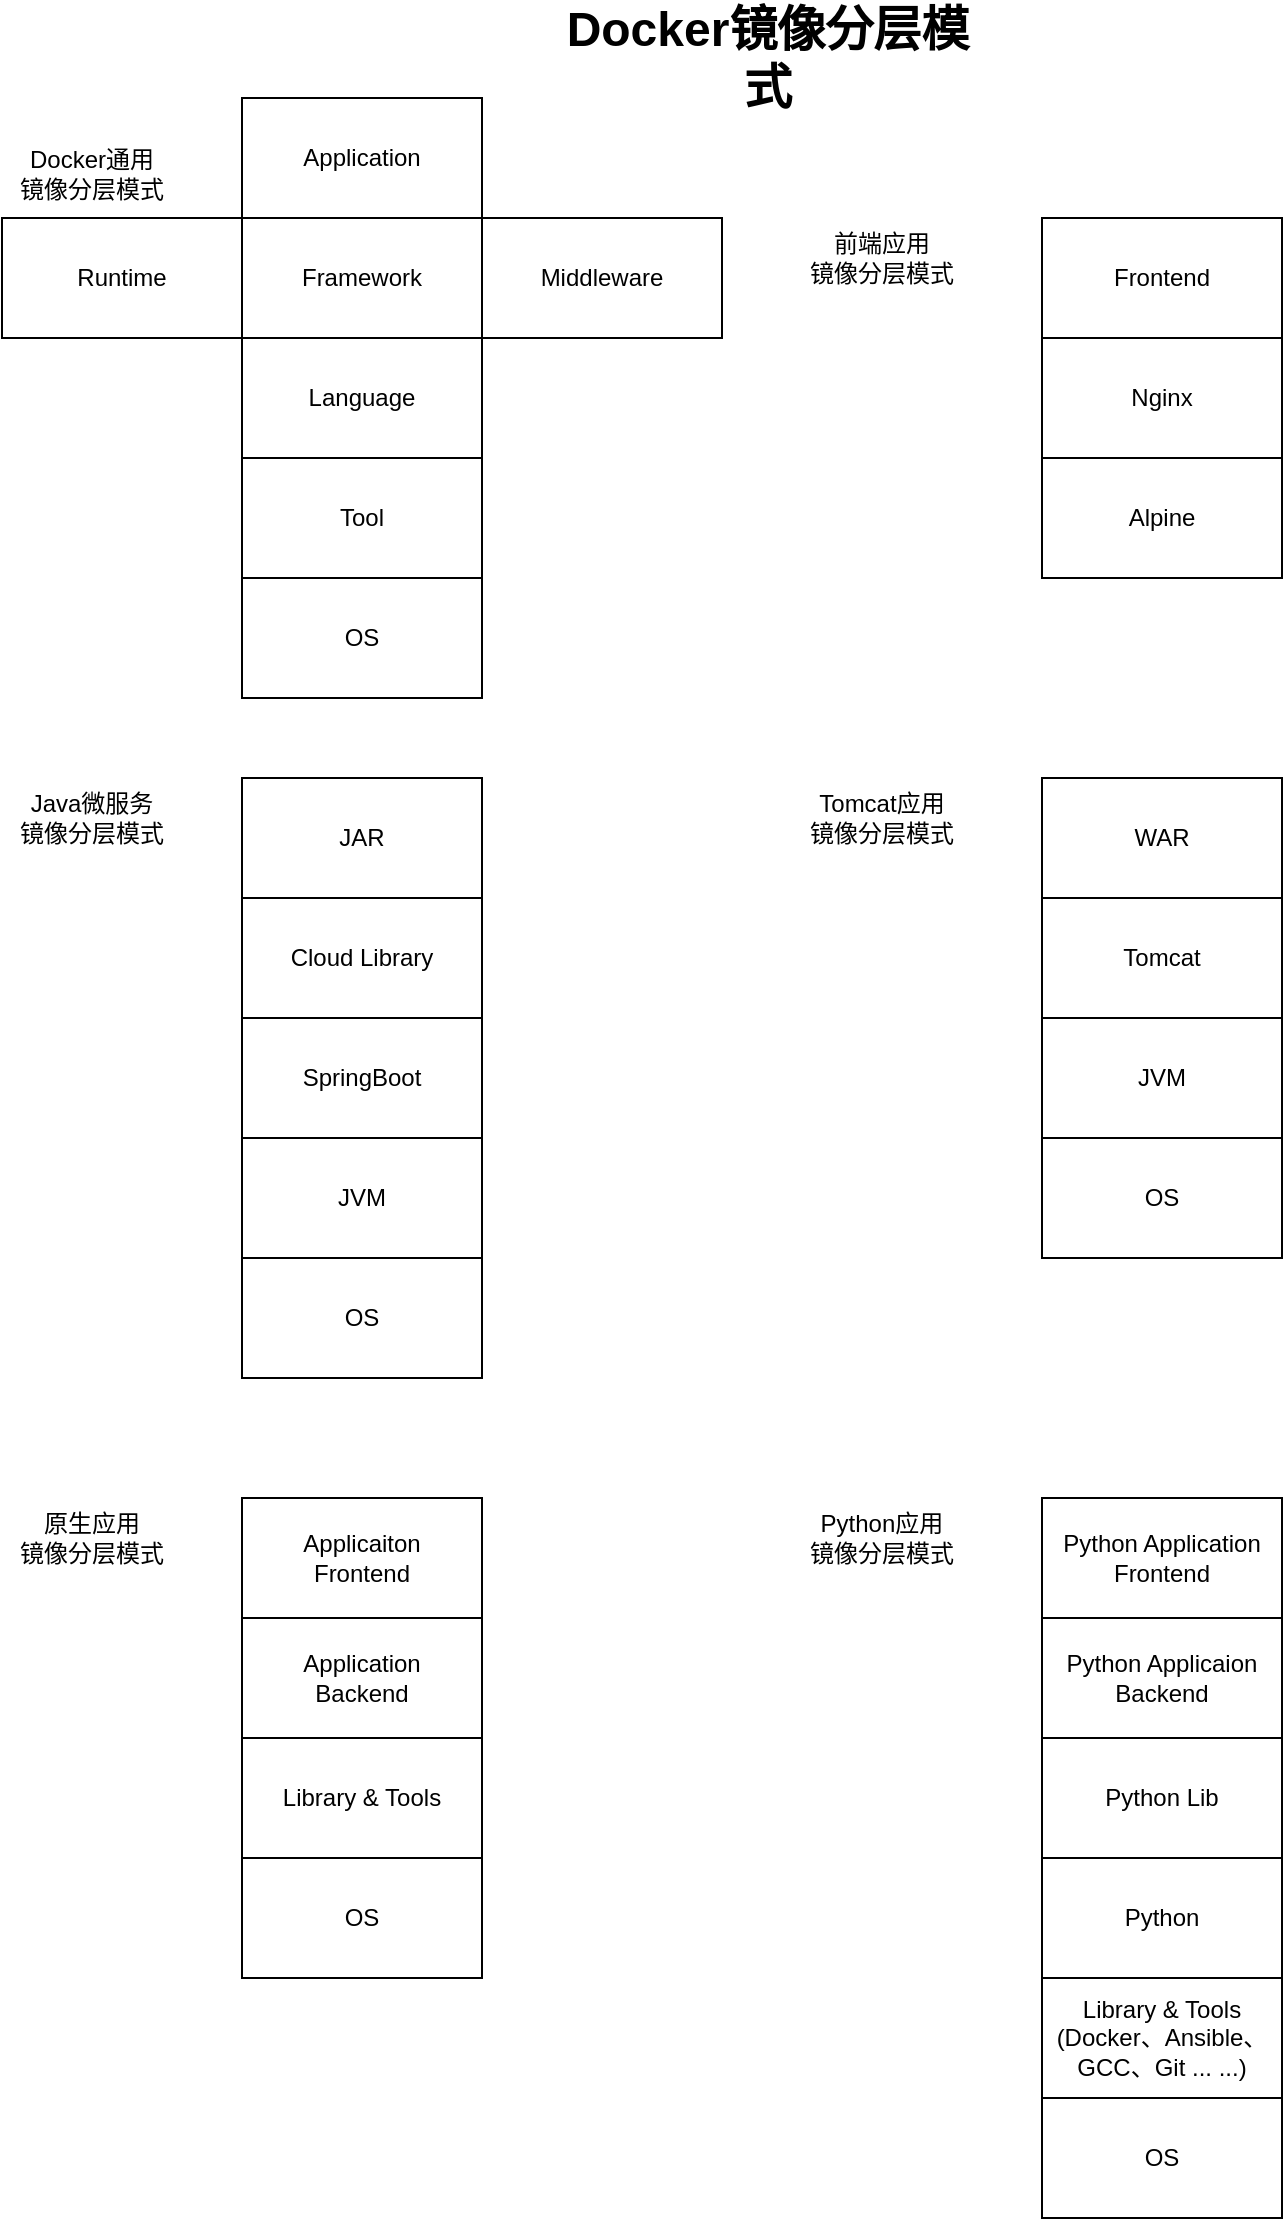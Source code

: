 <mxfile version="12.8.1" type="device"><diagram id="JvpuHZZRRwBAxqdjc421" name="Page-1"><mxGraphModel dx="1037" dy="763" grid="1" gridSize="10" guides="1" tooltips="1" connect="1" arrows="1" fold="1" page="1" pageScale="1" pageWidth="827" pageHeight="1169" math="0" shadow="0"><root><mxCell id="0"/><mxCell id="1" parent="0"/><mxCell id="VhGBrKFccaI3YiUb_jrI-1" value="OS" style="rounded=0;whiteSpace=wrap;html=1;" vertex="1" parent="1"><mxGeometry x="160" y="300" width="120" height="60" as="geometry"/></mxCell><mxCell id="VhGBrKFccaI3YiUb_jrI-2" value="Tool" style="rounded=0;whiteSpace=wrap;html=1;" vertex="1" parent="1"><mxGeometry x="160" y="240" width="120" height="60" as="geometry"/></mxCell><mxCell id="VhGBrKFccaI3YiUb_jrI-3" value="Language" style="rounded=0;whiteSpace=wrap;html=1;" vertex="1" parent="1"><mxGeometry x="160" y="180" width="120" height="60" as="geometry"/></mxCell><mxCell id="VhGBrKFccaI3YiUb_jrI-4" value="Framework" style="rounded=0;whiteSpace=wrap;html=1;" vertex="1" parent="1"><mxGeometry x="160" y="120" width="120" height="60" as="geometry"/></mxCell><mxCell id="VhGBrKFccaI3YiUb_jrI-5" value="Runtime" style="rounded=0;whiteSpace=wrap;html=1;" vertex="1" parent="1"><mxGeometry x="40" y="120" width="120" height="60" as="geometry"/></mxCell><mxCell id="VhGBrKFccaI3YiUb_jrI-6" value="Application&lt;br&gt;Backend" style="rounded=0;whiteSpace=wrap;html=1;" vertex="1" parent="1"><mxGeometry x="160" y="820" width="120" height="60" as="geometry"/></mxCell><mxCell id="VhGBrKFccaI3YiUb_jrI-7" value="Python" style="rounded=0;whiteSpace=wrap;html=1;" vertex="1" parent="1"><mxGeometry x="560" y="940" width="120" height="60" as="geometry"/></mxCell><mxCell id="VhGBrKFccaI3YiUb_jrI-8" value="Library &amp;amp; Tools&lt;br&gt;&lt;div&gt;(Docker、Ansible、&lt;/div&gt;&lt;div&gt;GCC、Git ... ...)&lt;/div&gt;" style="rounded=0;whiteSpace=wrap;html=1;" vertex="1" parent="1"><mxGeometry x="560" y="1000" width="120" height="60" as="geometry"/></mxCell><mxCell id="VhGBrKFccaI3YiUb_jrI-10" value="Application" style="rounded=0;whiteSpace=wrap;html=1;" vertex="1" parent="1"><mxGeometry x="160" y="60" width="120" height="60" as="geometry"/></mxCell><mxCell id="VhGBrKFccaI3YiUb_jrI-11" value="Middleware" style="rounded=0;whiteSpace=wrap;html=1;" vertex="1" parent="1"><mxGeometry x="280" y="120" width="120" height="60" as="geometry"/></mxCell><mxCell id="VhGBrKFccaI3YiUb_jrI-12" value="Applicaiton&lt;br&gt;Frontend" style="rounded=0;whiteSpace=wrap;html=1;" vertex="1" parent="1"><mxGeometry x="160" y="760" width="120" height="60" as="geometry"/></mxCell><mxCell id="VhGBrKFccaI3YiUb_jrI-13" value="Docker通用&lt;br&gt;镜像分层模式" style="text;html=1;strokeColor=none;fillColor=none;align=center;verticalAlign=middle;whiteSpace=wrap;rounded=0;" vertex="1" parent="1"><mxGeometry x="40" y="80" width="90" height="35" as="geometry"/></mxCell><mxCell id="VhGBrKFccaI3YiUb_jrI-15" value="OS" style="rounded=0;whiteSpace=wrap;html=1;" vertex="1" parent="1"><mxGeometry x="160" y="640" width="120" height="60" as="geometry"/></mxCell><mxCell id="VhGBrKFccaI3YiUb_jrI-16" value="JVM" style="rounded=0;whiteSpace=wrap;html=1;" vertex="1" parent="1"><mxGeometry x="160" y="580" width="120" height="60" as="geometry"/></mxCell><mxCell id="VhGBrKFccaI3YiUb_jrI-17" value="SpringBoot" style="rounded=0;whiteSpace=wrap;html=1;" vertex="1" parent="1"><mxGeometry x="160" y="520" width="120" height="60" as="geometry"/></mxCell><mxCell id="VhGBrKFccaI3YiUb_jrI-18" value="Cloud Library" style="rounded=0;whiteSpace=wrap;html=1;" vertex="1" parent="1"><mxGeometry x="160" y="460" width="120" height="60" as="geometry"/></mxCell><mxCell id="VhGBrKFccaI3YiUb_jrI-19" value="JAR" style="rounded=0;whiteSpace=wrap;html=1;" vertex="1" parent="1"><mxGeometry x="160" y="400" width="120" height="60" as="geometry"/></mxCell><mxCell id="VhGBrKFccaI3YiUb_jrI-20" value="Java微服务&lt;br&gt;镜像分层模式" style="text;html=1;strokeColor=none;fillColor=none;align=center;verticalAlign=middle;whiteSpace=wrap;rounded=0;" vertex="1" parent="1"><mxGeometry x="40" y="400" width="90" height="40" as="geometry"/></mxCell><mxCell id="VhGBrKFccaI3YiUb_jrI-21" value="OS" style="rounded=0;whiteSpace=wrap;html=1;" vertex="1" parent="1"><mxGeometry x="560" y="1060" width="120" height="60" as="geometry"/></mxCell><mxCell id="VhGBrKFccaI3YiUb_jrI-22" value="Python Lib" style="rounded=0;whiteSpace=wrap;html=1;" vertex="1" parent="1"><mxGeometry x="560" y="880" width="120" height="60" as="geometry"/></mxCell><mxCell id="VhGBrKFccaI3YiUb_jrI-23" value="Python Applicaion&lt;br&gt;Backend" style="rounded=0;whiteSpace=wrap;html=1;" vertex="1" parent="1"><mxGeometry x="560" y="820" width="120" height="60" as="geometry"/></mxCell><mxCell id="VhGBrKFccaI3YiUb_jrI-24" value="Python Application&lt;br&gt;Frontend" style="rounded=0;whiteSpace=wrap;html=1;" vertex="1" parent="1"><mxGeometry x="560" y="760" width="120" height="60" as="geometry"/></mxCell><mxCell id="VhGBrKFccaI3YiUb_jrI-25" value="Python应用&lt;br&gt;镜像分层模式" style="text;html=1;strokeColor=none;fillColor=none;align=center;verticalAlign=middle;whiteSpace=wrap;rounded=0;" vertex="1" parent="1"><mxGeometry x="440" y="760" width="80" height="40" as="geometry"/></mxCell><mxCell id="VhGBrKFccaI3YiUb_jrI-26" value="OS" style="rounded=0;whiteSpace=wrap;html=1;" vertex="1" parent="1"><mxGeometry x="160" y="940" width="120" height="60" as="geometry"/></mxCell><mxCell id="VhGBrKFccaI3YiUb_jrI-27" value="Library &amp;amp; Tools" style="rounded=0;whiteSpace=wrap;html=1;" vertex="1" parent="1"><mxGeometry x="160" y="880" width="120" height="60" as="geometry"/></mxCell><mxCell id="VhGBrKFccaI3YiUb_jrI-28" value="原生应用&lt;br&gt;镜像分层模式" style="text;html=1;strokeColor=none;fillColor=none;align=center;verticalAlign=middle;whiteSpace=wrap;rounded=0;" vertex="1" parent="1"><mxGeometry x="40" y="760" width="90" height="40" as="geometry"/></mxCell><mxCell id="VhGBrKFccaI3YiUb_jrI-29" value="Tomcat应用&lt;br&gt;镜像分层模式" style="text;html=1;strokeColor=none;fillColor=none;align=center;verticalAlign=middle;whiteSpace=wrap;rounded=0;" vertex="1" parent="1"><mxGeometry x="440" y="400" width="80" height="40" as="geometry"/></mxCell><mxCell id="VhGBrKFccaI3YiUb_jrI-30" value="OS" style="rounded=0;whiteSpace=wrap;html=1;" vertex="1" parent="1"><mxGeometry x="560" y="580" width="120" height="60" as="geometry"/></mxCell><mxCell id="VhGBrKFccaI3YiUb_jrI-31" value="JVM" style="rounded=0;whiteSpace=wrap;html=1;" vertex="1" parent="1"><mxGeometry x="560" y="520" width="120" height="60" as="geometry"/></mxCell><mxCell id="VhGBrKFccaI3YiUb_jrI-32" value="Tomcat" style="rounded=0;whiteSpace=wrap;html=1;" vertex="1" parent="1"><mxGeometry x="560" y="460" width="120" height="60" as="geometry"/></mxCell><mxCell id="VhGBrKFccaI3YiUb_jrI-34" value="WAR" style="rounded=0;whiteSpace=wrap;html=1;" vertex="1" parent="1"><mxGeometry x="560" y="400" width="120" height="60" as="geometry"/></mxCell><mxCell id="VhGBrKFccaI3YiUb_jrI-35" value="Alpine" style="rounded=0;whiteSpace=wrap;html=1;" vertex="1" parent="1"><mxGeometry x="560" y="240" width="120" height="60" as="geometry"/></mxCell><mxCell id="VhGBrKFccaI3YiUb_jrI-36" value="Nginx" style="rounded=0;whiteSpace=wrap;html=1;" vertex="1" parent="1"><mxGeometry x="560" y="180" width="120" height="60" as="geometry"/></mxCell><mxCell id="VhGBrKFccaI3YiUb_jrI-37" value="Frontend" style="rounded=0;whiteSpace=wrap;html=1;" vertex="1" parent="1"><mxGeometry x="560" y="120" width="120" height="60" as="geometry"/></mxCell><mxCell id="VhGBrKFccaI3YiUb_jrI-39" value="前端应用&lt;br&gt;镜像分层模式" style="text;html=1;strokeColor=none;fillColor=none;align=center;verticalAlign=middle;whiteSpace=wrap;rounded=0;" vertex="1" parent="1"><mxGeometry x="440" y="120" width="80" height="40" as="geometry"/></mxCell><mxCell id="VhGBrKFccaI3YiUb_jrI-41" value="Docker镜像分层模式" style="text;html=1;strokeColor=none;fillColor=none;align=center;verticalAlign=middle;whiteSpace=wrap;rounded=0;fontSize=24;fontStyle=1" vertex="1" parent="1"><mxGeometry x="310" y="20" width="226" height="40" as="geometry"/></mxCell></root></mxGraphModel></diagram></mxfile>
